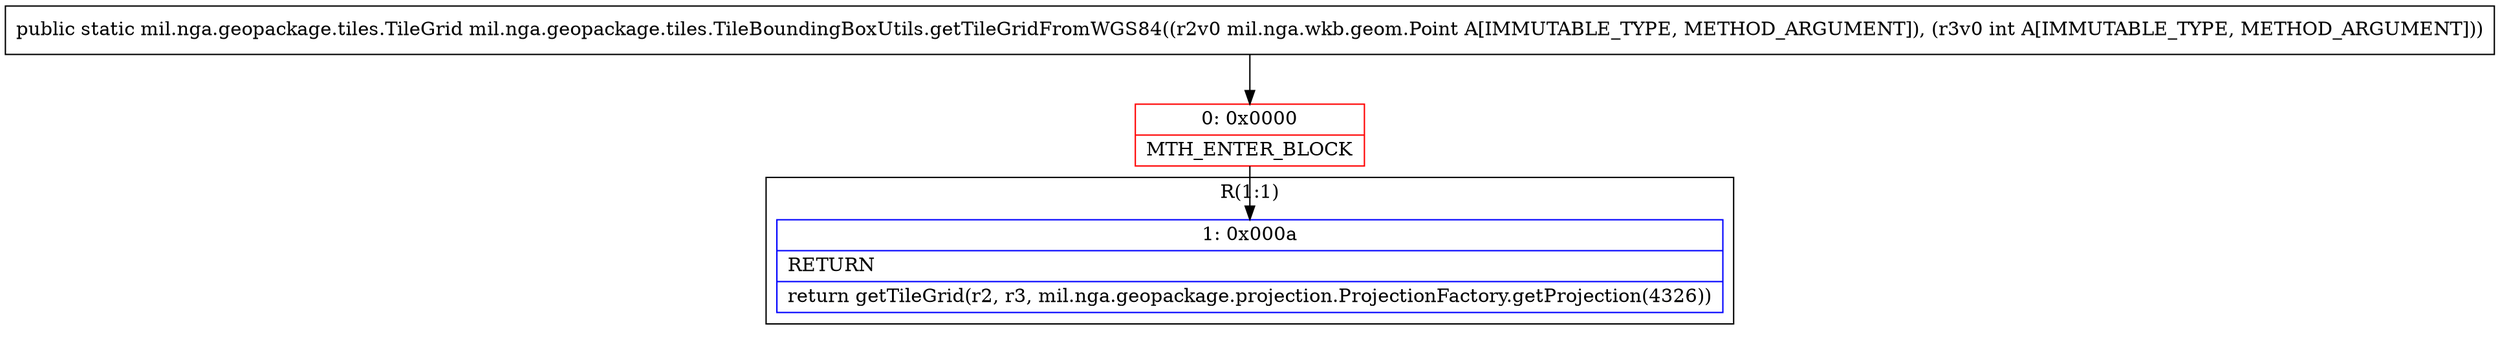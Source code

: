 digraph "CFG formil.nga.geopackage.tiles.TileBoundingBoxUtils.getTileGridFromWGS84(Lmil\/nga\/wkb\/geom\/Point;I)Lmil\/nga\/geopackage\/tiles\/TileGrid;" {
subgraph cluster_Region_623230343 {
label = "R(1:1)";
node [shape=record,color=blue];
Node_1 [shape=record,label="{1\:\ 0x000a|RETURN\l|return getTileGrid(r2, r3, mil.nga.geopackage.projection.ProjectionFactory.getProjection(4326))\l}"];
}
Node_0 [shape=record,color=red,label="{0\:\ 0x0000|MTH_ENTER_BLOCK\l}"];
MethodNode[shape=record,label="{public static mil.nga.geopackage.tiles.TileGrid mil.nga.geopackage.tiles.TileBoundingBoxUtils.getTileGridFromWGS84((r2v0 mil.nga.wkb.geom.Point A[IMMUTABLE_TYPE, METHOD_ARGUMENT]), (r3v0 int A[IMMUTABLE_TYPE, METHOD_ARGUMENT])) }"];
MethodNode -> Node_0;
Node_0 -> Node_1;
}

